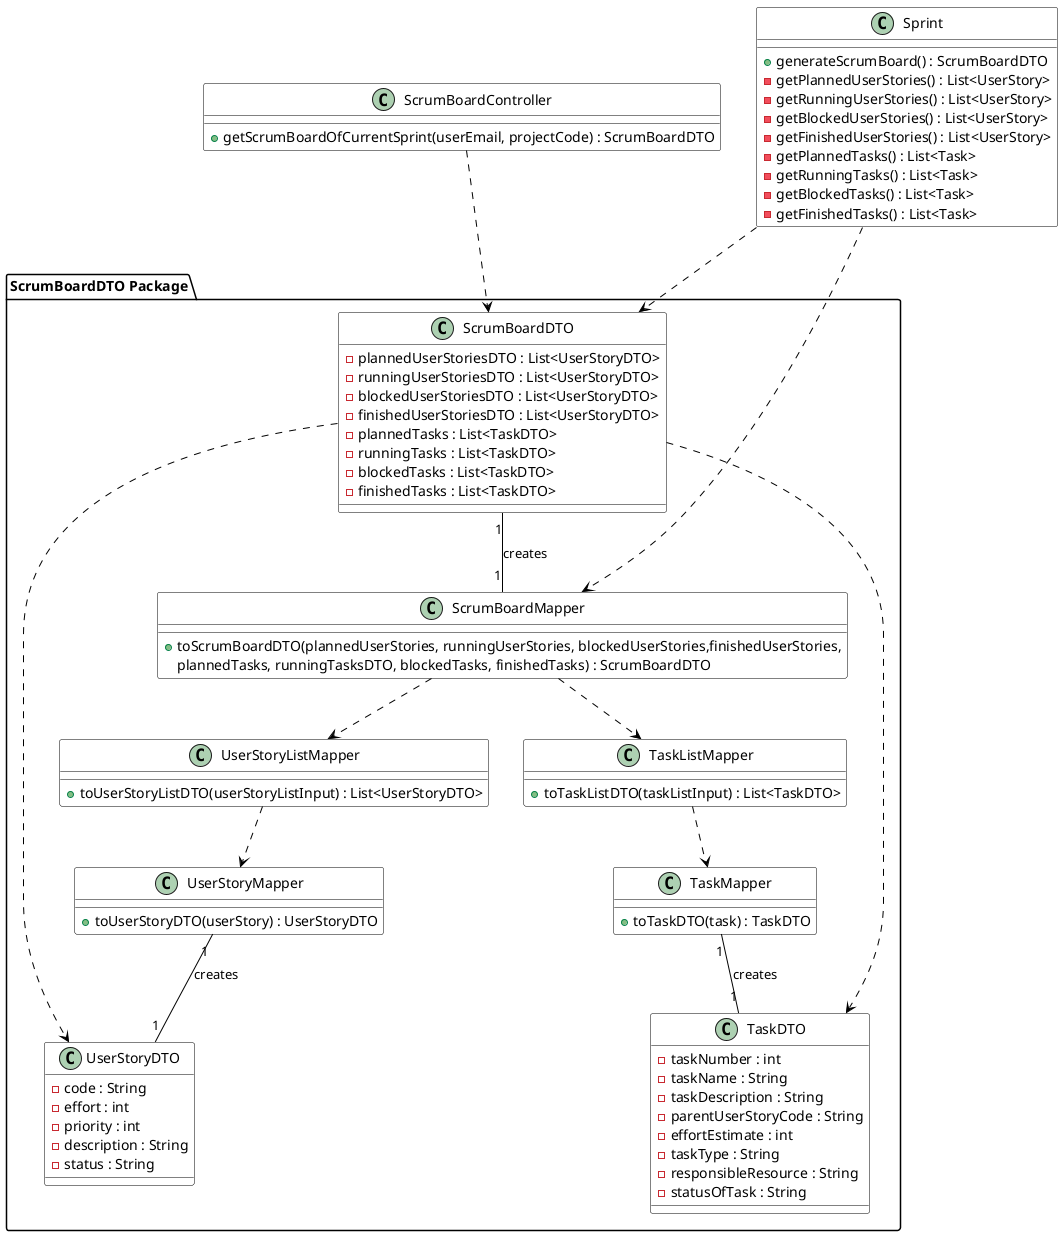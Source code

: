 @startuml
skinparam class {
BackgroundColor #white
ArrowColor #black
BorderColor #black
}
package "ScrumBoardDTO Package" {
	class UserStoryDTO {
		-code : String
		-effort : int
		-priority : int
		-description : String
		-status : String
	}

	class UserStoryMapper {
		+toUserStoryDTO(userStory) : UserStoryDTO
	}

	class UserStoryListMapper {
		+toUserStoryListDTO(userStoryListInput) : List<UserStoryDTO>
	}

	class ScrumBoardMapper {
		+toScrumBoardDTO(plannedUserStories, runningUserStories, blockedUserStories,finishedUserStories,
		 plannedTasks, runningTasksDTO, blockedTasks, finishedTasks) : ScrumBoardDTO
	}

	class TaskListMapper {
		+toTaskListDTO(taskListInput) : List<TaskDTO>
	}

	class TaskMapper {
		+toTaskDTO(task) : TaskDTO
	}

	class TaskDTO {
		-taskNumber : int
		-taskName : String
		-taskDescription : String
		-parentUserStoryCode : String
		-effortEstimate : int
		-taskType : String
		-responsibleResource : String
		-statusOfTask : String
	}

	class ScrumBoardDTO {
		-plannedUserStoriesDTO : List<UserStoryDTO>
		-runningUserStoriesDTO : List<UserStoryDTO>
		-blockedUserStoriesDTO : List<UserStoryDTO>
		-finishedUserStoriesDTO : List<UserStoryDTO>
		-plannedTasks : List<TaskDTO>
		-runningTasks : List<TaskDTO>
		-blockedTasks : List<TaskDTO>
		-finishedTasks : List<TaskDTO>
	}

}

class ScrumBoardController {
	+getScrumBoardOfCurrentSprint(userEmail, projectCode) : ScrumBoardDTO
}

class Sprint {
	+generateScrumBoard() : ScrumBoardDTO
	-getPlannedUserStories() : List<UserStory>
	-getRunningUserStories() : List<UserStory>
	-getBlockedUserStories() : List<UserStory>
	-getFinishedUserStories() : List<UserStory>
	-getPlannedTasks() : List<Task>
	-getRunningTasks() : List<Task>
	-getBlockedTasks() : List<Task>
	-getFinishedTasks() : List<Task>
}


Sprint ..> ScrumBoardDTO
ScrumBoardController ..> ScrumBoardDTO
Sprint ..> ScrumBoardMapper
ScrumBoardDTO ..> UserStoryDTO
ScrumBoardDTO ..> TaskDTO
TaskMapper "1" -- "1" TaskDTO : creates
UserStoryMapper "1" -- "1" UserStoryDTO : creates
TaskListMapper ..> TaskMapper
UserStoryListMapper ..> UserStoryMapper
ScrumBoardMapper ..> UserStoryListMapper
ScrumBoardMapper ..> TaskListMapper
ScrumBoardMapper "1" -up- "1" ScrumBoardDTO : creates
@enduml